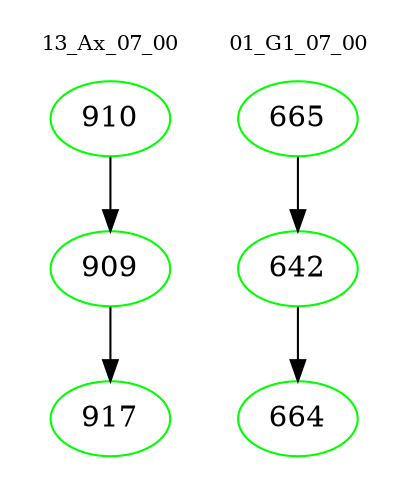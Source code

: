 digraph{
subgraph cluster_0 {
color = white
label = "13_Ax_07_00";
fontsize=10;
T0_910 [label="910", color="green"]
T0_910 -> T0_909 [color="black"]
T0_909 [label="909", color="green"]
T0_909 -> T0_917 [color="black"]
T0_917 [label="917", color="green"]
}
subgraph cluster_1 {
color = white
label = "01_G1_07_00";
fontsize=10;
T1_665 [label="665", color="green"]
T1_665 -> T1_642 [color="black"]
T1_642 [label="642", color="green"]
T1_642 -> T1_664 [color="black"]
T1_664 [label="664", color="green"]
}
}
